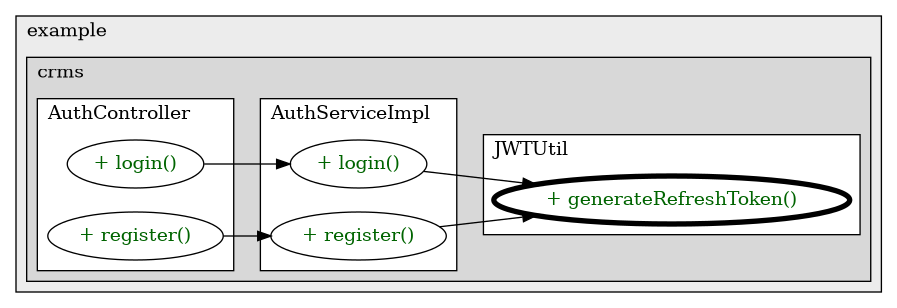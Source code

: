 @startuml

/' diagram meta data start
config=CallConfiguration;
{
  "rootMethod": "org.example.crms.util.JWTUtil#generateRefreshToken(UserDetails)",
  "projectClassification": {
    "searchMode": "OpenProject", // OpenProject, AllProjects
    "includedProjects": "",
    "pathEndKeywords": "*.impl",
    "isClientPath": "",
    "isClientName": "",
    "isTestPath": "",
    "isTestName": "",
    "isMappingPath": "",
    "isMappingName": "",
    "isDataAccessPath": "",
    "isDataAccessName": "",
    "isDataStructurePath": "",
    "isDataStructureName": "",
    "isInterfaceStructuresPath": "",
    "isInterfaceStructuresName": "",
    "isEntryPointPath": "",
    "isEntryPointName": "",
    "treatFinalFieldsAsMandatory": false
  },
  "graphRestriction": {
    "classPackageExcludeFilter": "",
    "classPackageIncludeFilter": "",
    "classNameExcludeFilter": "",
    "classNameIncludeFilter": "",
    "methodNameExcludeFilter": "",
    "methodNameIncludeFilter": "",
    "removeByInheritance": "", // inheritance/annotation based filtering is done in a second step
    "removeByAnnotation": "",
    "removeByClassPackage": "", // cleanup the graph after inheritance/annotation based filtering is done
    "removeByClassName": "",
    "cutMappings": false,
    "cutEnum": true,
    "cutTests": true,
    "cutClient": true,
    "cutDataAccess": true,
    "cutInterfaceStructures": true,
    "cutDataStructures": true,
    "cutGetterAndSetter": true,
    "cutConstructors": true
  },
  "graphTraversal": {
    "forwardDepth": 3,
    "backwardDepth": 3,
    "classPackageExcludeFilter": "",
    "classPackageIncludeFilter": "",
    "classNameExcludeFilter": "",
    "classNameIncludeFilter": "",
    "methodNameExcludeFilter": "",
    "methodNameIncludeFilter": "",
    "hideMappings": false,
    "hideDataStructures": false,
    "hidePrivateMethods": true,
    "hideInterfaceCalls": true, // indirection: implementation -> interface (is hidden) -> implementation
    "onlyShowApplicationEntryPoints": false, // root node is included
    "useMethodCallsForStructureDiagram": "ForwardOnly" // ForwardOnly, BothDirections, No
  },
  "details": {
    "aggregation": "GroupByClass", // ByClass, GroupByClass, None
    "showMethodParametersTypes": false,
    "showMethodParametersNames": false,
    "showMethodReturnType": false,
    "showPackageLevels": 2,
    "showCallOrder": false,
    "edgeMode": "MethodsOnly", // TypesOnly, MethodsOnly, TypesAndMethods, MethodsAndDirectTypeUsage
    "showDetailedClassStructure": false
  },
  "rootClass": "org.example.crms.util.JWTUtil",
  "extensionCallbackMethod": "" // qualified.class.name#methodName - signature: public static String method(String)
}
diagram meta data end '/



digraph g {
    rankdir="LR"
    splines=polyline
    

'nodes 
subgraph cluster_1322970774 { 
   	label=example
	labeljust=l
	fillcolor="#ececec"
	style=filled
   
   subgraph cluster_134859687 { 
   	label=crms
	labeljust=l
	fillcolor="#d8d8d8"
	style=filled
   
   subgraph cluster_1154183101 { 
   	label=AuthServiceImpl
	labeljust=l
	fillcolor=white
	style=filled
   
   AuthServiceImpl881284772XXXlogin952989446[
	label="+ login()"
	style=filled
	fillcolor=white
	tooltip="AuthServiceImpl

null"
	fontcolor=darkgreen
];

AuthServiceImpl881284772XXXregister921018753[
	label="+ register()"
	style=filled
	fillcolor=white
	tooltip="AuthServiceImpl

null"
	fontcolor=darkgreen
];
} 

subgraph cluster_1792626760 { 
   	label=JWTUtil
	labeljust=l
	fillcolor=white
	style=filled
   
   JWTUtil1768905747XXXgenerateRefreshToken1371243561[
	label="+ generateRefreshToken()"
	style=filled
	fillcolor=white
	tooltip="JWTUtil

null"
	penwidth=4
	fontcolor=darkgreen
];
} 

subgraph cluster_721254490 { 
   	label=AuthController
	labeljust=l
	fillcolor=white
	style=filled
   
   AuthController1419170292XXXlogin952989446[
	label="+ login()"
	style=filled
	fillcolor=white
	tooltip="AuthController

null"
	fontcolor=darkgreen
];

AuthController1419170292XXXregister921018753[
	label="+ register()"
	style=filled
	fillcolor=white
	tooltip="AuthController

null"
	fontcolor=darkgreen
];
} 
} 
} 

'edges    
AuthController1419170292XXXlogin952989446 -> AuthServiceImpl881284772XXXlogin952989446;
AuthController1419170292XXXregister921018753 -> AuthServiceImpl881284772XXXregister921018753;
AuthServiceImpl881284772XXXlogin952989446 -> JWTUtil1768905747XXXgenerateRefreshToken1371243561;
AuthServiceImpl881284772XXXregister921018753 -> JWTUtil1768905747XXXgenerateRefreshToken1371243561;
    
}
@enduml